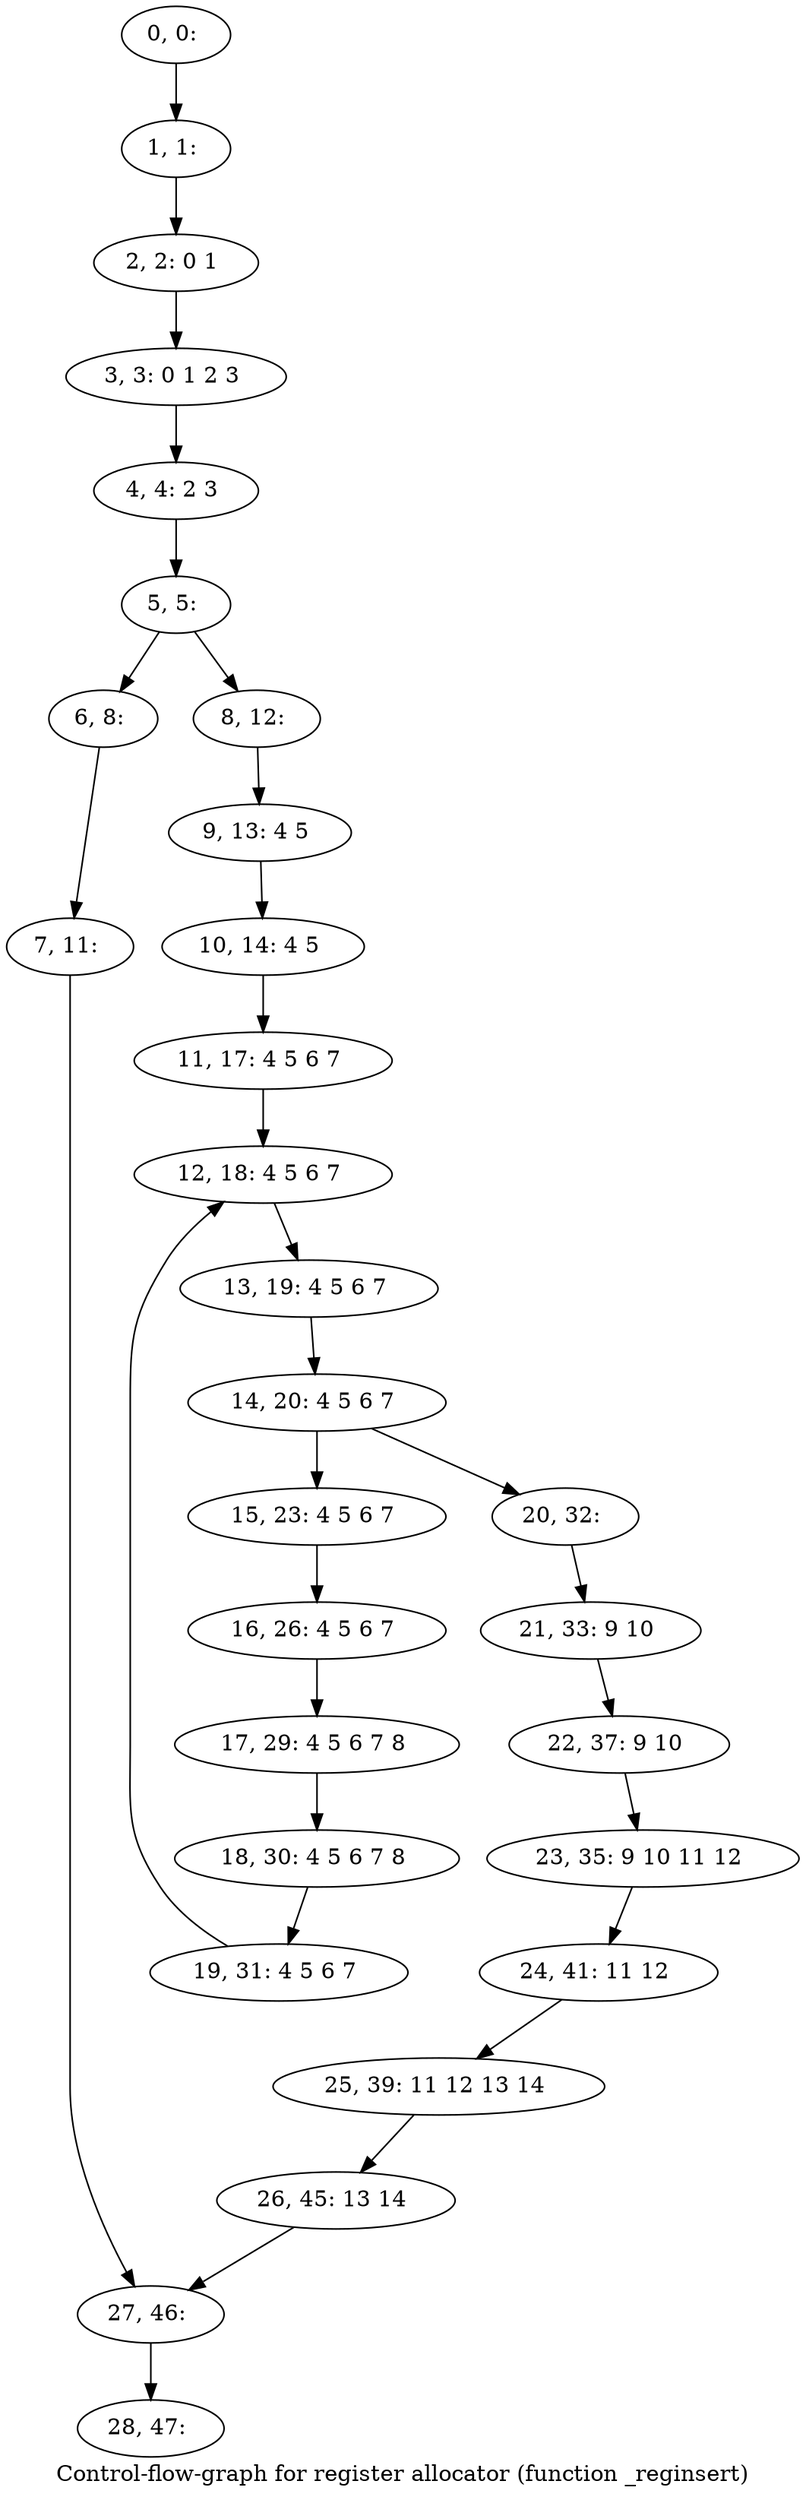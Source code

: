 digraph G {
graph [label="Control-flow-graph for register allocator (function _reginsert)"]
0[label="0, 0: "];
1[label="1, 1: "];
2[label="2, 2: 0 1 "];
3[label="3, 3: 0 1 2 3 "];
4[label="4, 4: 2 3 "];
5[label="5, 5: "];
6[label="6, 8: "];
7[label="7, 11: "];
8[label="8, 12: "];
9[label="9, 13: 4 5 "];
10[label="10, 14: 4 5 "];
11[label="11, 17: 4 5 6 7 "];
12[label="12, 18: 4 5 6 7 "];
13[label="13, 19: 4 5 6 7 "];
14[label="14, 20: 4 5 6 7 "];
15[label="15, 23: 4 5 6 7 "];
16[label="16, 26: 4 5 6 7 "];
17[label="17, 29: 4 5 6 7 8 "];
18[label="18, 30: 4 5 6 7 8 "];
19[label="19, 31: 4 5 6 7 "];
20[label="20, 32: "];
21[label="21, 33: 9 10 "];
22[label="22, 37: 9 10 "];
23[label="23, 35: 9 10 11 12 "];
24[label="24, 41: 11 12 "];
25[label="25, 39: 11 12 13 14 "];
26[label="26, 45: 13 14 "];
27[label="27, 46: "];
28[label="28, 47: "];
0->1 ;
1->2 ;
2->3 ;
3->4 ;
4->5 ;
5->6 ;
5->8 ;
6->7 ;
7->27 ;
8->9 ;
9->10 ;
10->11 ;
11->12 ;
12->13 ;
13->14 ;
14->15 ;
14->20 ;
15->16 ;
16->17 ;
17->18 ;
18->19 ;
19->12 ;
20->21 ;
21->22 ;
22->23 ;
23->24 ;
24->25 ;
25->26 ;
26->27 ;
27->28 ;
}
